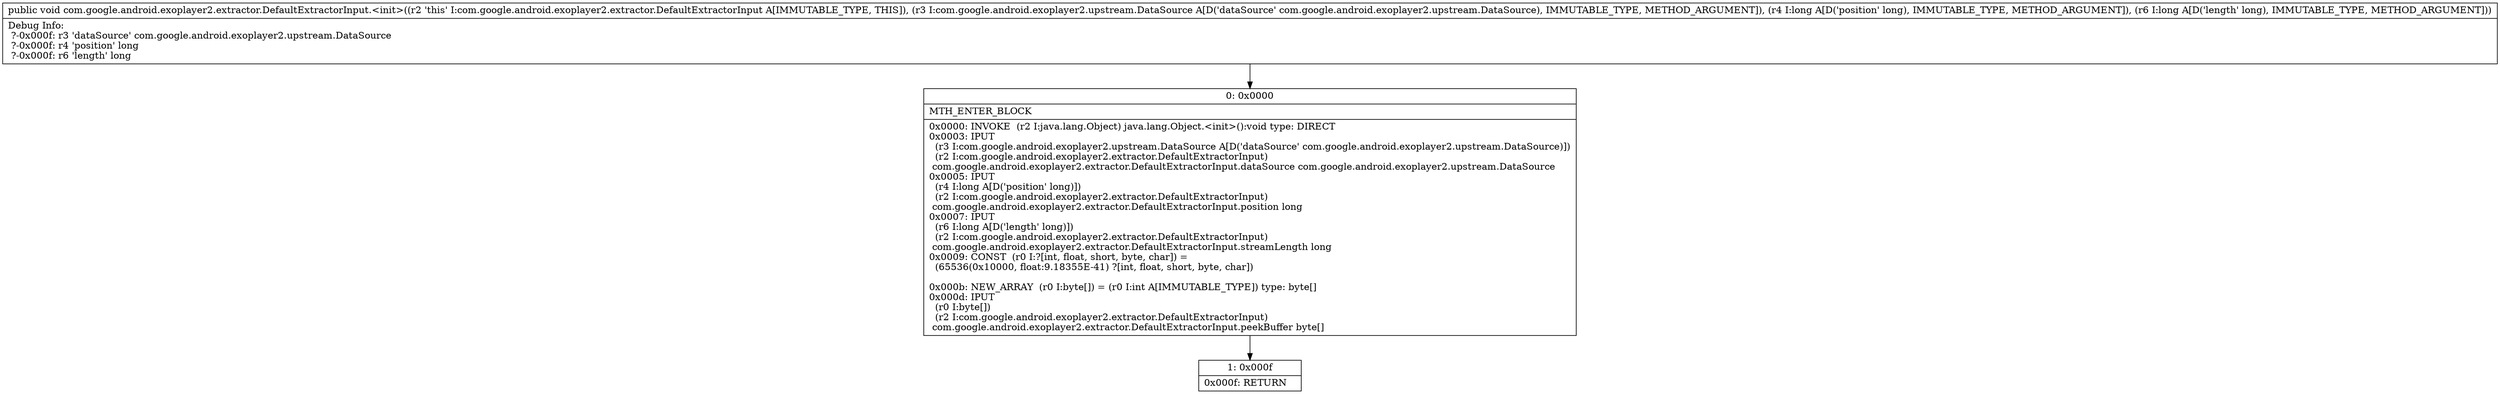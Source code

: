 digraph "CFG forcom.google.android.exoplayer2.extractor.DefaultExtractorInput.\<init\>(Lcom\/google\/android\/exoplayer2\/upstream\/DataSource;JJ)V" {
Node_0 [shape=record,label="{0\:\ 0x0000|MTH_ENTER_BLOCK\l|0x0000: INVOKE  (r2 I:java.lang.Object) java.lang.Object.\<init\>():void type: DIRECT \l0x0003: IPUT  \l  (r3 I:com.google.android.exoplayer2.upstream.DataSource A[D('dataSource' com.google.android.exoplayer2.upstream.DataSource)])\l  (r2 I:com.google.android.exoplayer2.extractor.DefaultExtractorInput)\l com.google.android.exoplayer2.extractor.DefaultExtractorInput.dataSource com.google.android.exoplayer2.upstream.DataSource \l0x0005: IPUT  \l  (r4 I:long A[D('position' long)])\l  (r2 I:com.google.android.exoplayer2.extractor.DefaultExtractorInput)\l com.google.android.exoplayer2.extractor.DefaultExtractorInput.position long \l0x0007: IPUT  \l  (r6 I:long A[D('length' long)])\l  (r2 I:com.google.android.exoplayer2.extractor.DefaultExtractorInput)\l com.google.android.exoplayer2.extractor.DefaultExtractorInput.streamLength long \l0x0009: CONST  (r0 I:?[int, float, short, byte, char]) = \l  (65536(0x10000, float:9.18355E\-41) ?[int, float, short, byte, char])\l \l0x000b: NEW_ARRAY  (r0 I:byte[]) = (r0 I:int A[IMMUTABLE_TYPE]) type: byte[] \l0x000d: IPUT  \l  (r0 I:byte[])\l  (r2 I:com.google.android.exoplayer2.extractor.DefaultExtractorInput)\l com.google.android.exoplayer2.extractor.DefaultExtractorInput.peekBuffer byte[] \l}"];
Node_1 [shape=record,label="{1\:\ 0x000f|0x000f: RETURN   \l}"];
MethodNode[shape=record,label="{public void com.google.android.exoplayer2.extractor.DefaultExtractorInput.\<init\>((r2 'this' I:com.google.android.exoplayer2.extractor.DefaultExtractorInput A[IMMUTABLE_TYPE, THIS]), (r3 I:com.google.android.exoplayer2.upstream.DataSource A[D('dataSource' com.google.android.exoplayer2.upstream.DataSource), IMMUTABLE_TYPE, METHOD_ARGUMENT]), (r4 I:long A[D('position' long), IMMUTABLE_TYPE, METHOD_ARGUMENT]), (r6 I:long A[D('length' long), IMMUTABLE_TYPE, METHOD_ARGUMENT]))  | Debug Info:\l  ?\-0x000f: r3 'dataSource' com.google.android.exoplayer2.upstream.DataSource\l  ?\-0x000f: r4 'position' long\l  ?\-0x000f: r6 'length' long\l}"];
MethodNode -> Node_0;
Node_0 -> Node_1;
}

